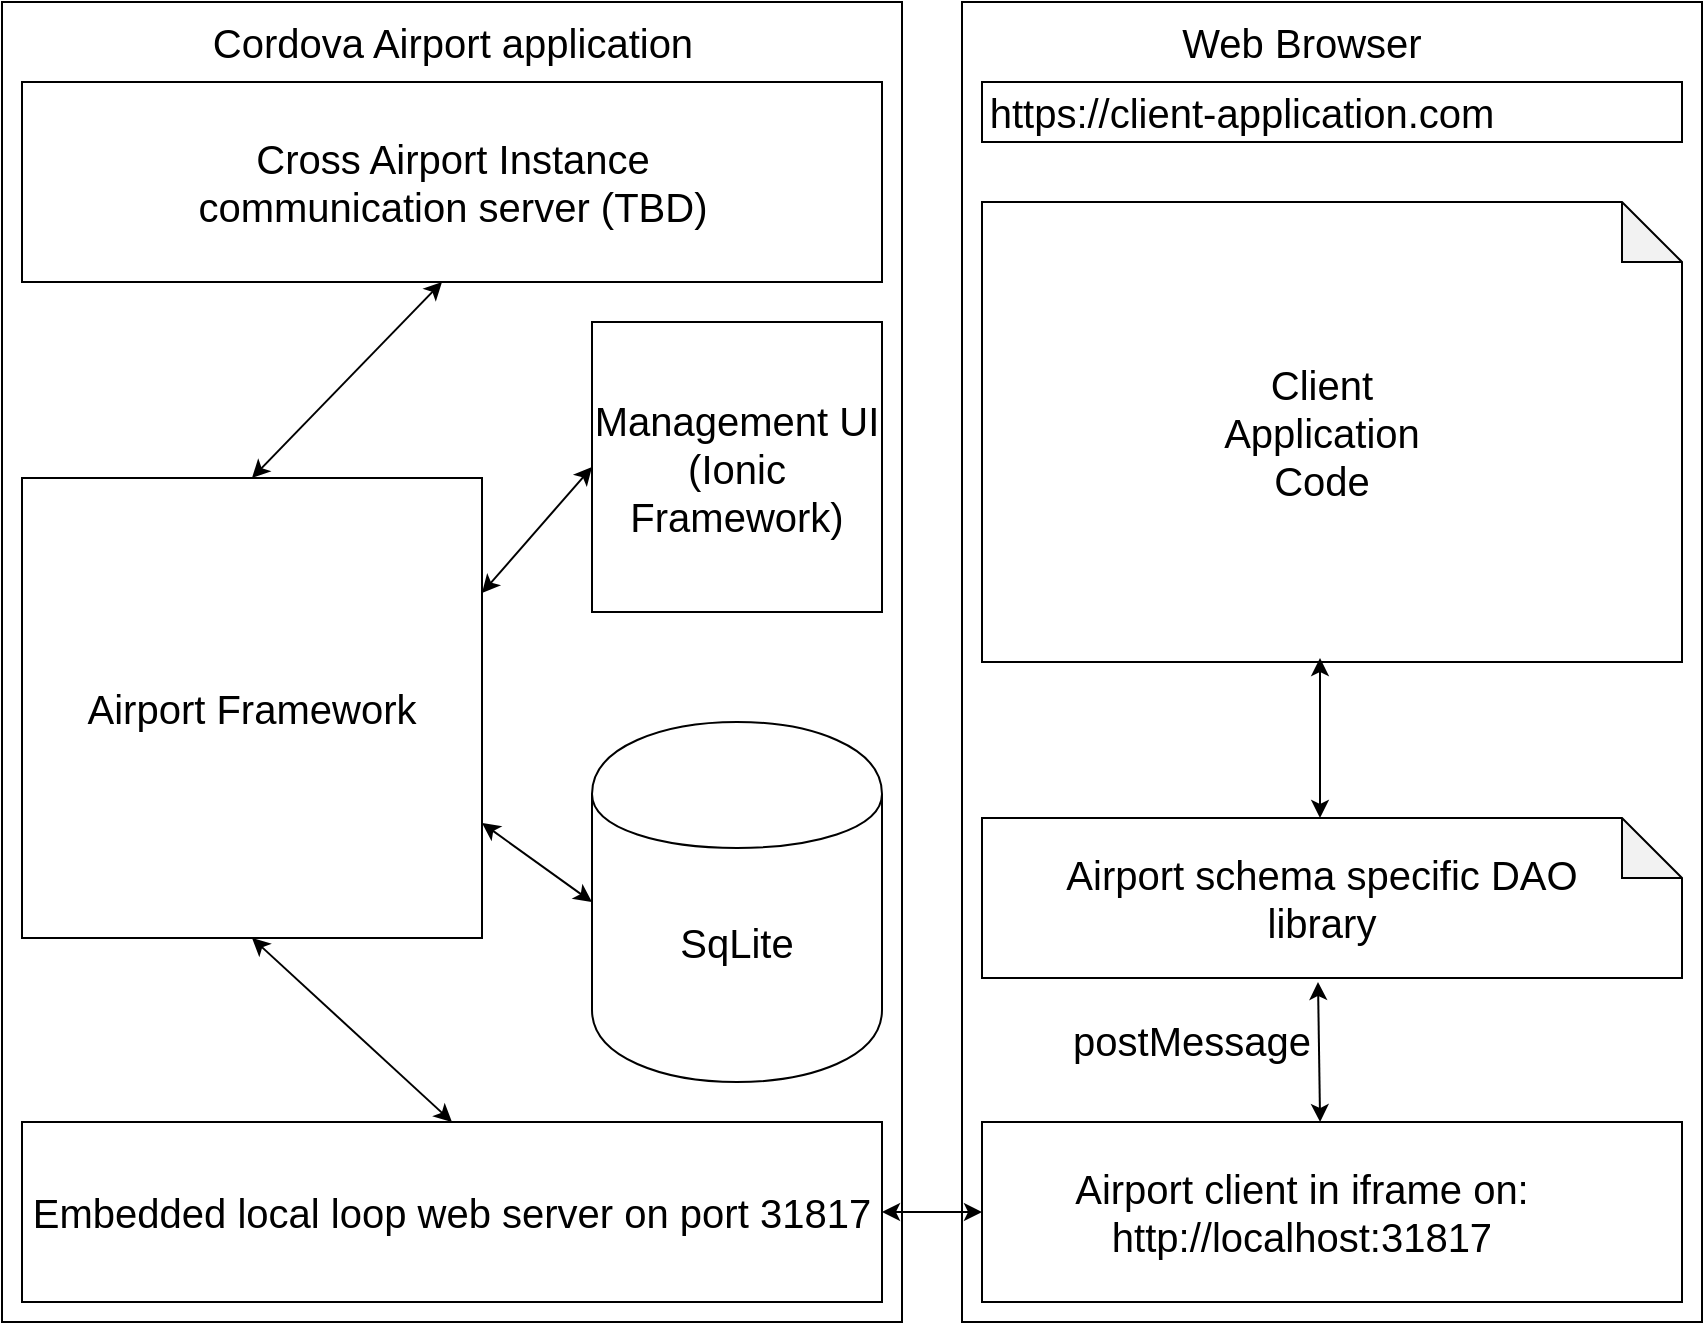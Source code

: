 <mxfile version="13.0.5" type="device"><diagram id="ki_GImPc4GxdCEXOpHbr" name="Page-1"><mxGraphModel dx="1422" dy="783" grid="1" gridSize="10" guides="1" tooltips="1" connect="1" arrows="1" fold="1" page="1" pageScale="1" pageWidth="850" pageHeight="1100" math="0" shadow="0"><root><mxCell id="0"/><mxCell id="1" parent="0"/><mxCell id="4nCPPtc5qAPzUtw-y2Kg-2" value="" style="rounded=0;whiteSpace=wrap;html=1;" vertex="1" parent="1"><mxGeometry width="450" height="660" as="geometry"/></mxCell><mxCell id="4nCPPtc5qAPzUtw-y2Kg-4" value="" style="rounded=0;whiteSpace=wrap;html=1;" vertex="1" parent="1"><mxGeometry x="480" width="370" height="660" as="geometry"/></mxCell><mxCell id="4nCPPtc5qAPzUtw-y2Kg-9" value="" style="rounded=0;whiteSpace=wrap;html=1;" vertex="1" parent="1"><mxGeometry x="490" y="40" width="350" height="30" as="geometry"/></mxCell><mxCell id="4nCPPtc5qAPzUtw-y2Kg-10" value="https://client-application.com" style="text;html=1;strokeColor=none;fillColor=none;align=center;verticalAlign=middle;whiteSpace=wrap;rounded=0;fontSize=20;" vertex="1" parent="1"><mxGeometry x="490" y="45" width="260" height="20" as="geometry"/></mxCell><mxCell id="4nCPPtc5qAPzUtw-y2Kg-11" value="" style="rounded=0;whiteSpace=wrap;html=1;fontSize=20;" vertex="1" parent="1"><mxGeometry x="490" y="560" width="350" height="90" as="geometry"/></mxCell><mxCell id="4nCPPtc5qAPzUtw-y2Kg-12" value="Airport client in iframe on:&lt;br&gt;http://localhost:31817" style="text;html=1;strokeColor=none;fillColor=none;align=center;verticalAlign=middle;whiteSpace=wrap;rounded=0;fontSize=20;" vertex="1" parent="1"><mxGeometry x="530" y="580" width="240" height="50" as="geometry"/></mxCell><mxCell id="4nCPPtc5qAPzUtw-y2Kg-14" value="" style="shape=note;whiteSpace=wrap;html=1;backgroundOutline=1;darkOpacity=0.05;fontSize=20;" vertex="1" parent="1"><mxGeometry x="490" y="408" width="350" height="80" as="geometry"/></mxCell><mxCell id="4nCPPtc5qAPzUtw-y2Kg-15" value="Airport schema specific DAO library" style="text;html=1;strokeColor=none;fillColor=none;align=center;verticalAlign=middle;whiteSpace=wrap;rounded=0;fontSize=20;" vertex="1" parent="1"><mxGeometry x="510" y="428" width="300" height="40" as="geometry"/></mxCell><mxCell id="4nCPPtc5qAPzUtw-y2Kg-16" value="" style="endArrow=classic;startArrow=classic;html=1;fontSize=20;exitX=0.483;exitY=0;exitDx=0;exitDy=0;exitPerimeter=0;" edge="1" parent="1" source="4nCPPtc5qAPzUtw-y2Kg-11"><mxGeometry width="50" height="50" relative="1" as="geometry"><mxPoint x="658" y="553" as="sourcePoint"/><mxPoint x="658" y="490" as="targetPoint"/></mxGeometry></mxCell><mxCell id="4nCPPtc5qAPzUtw-y2Kg-17" value="postMessage" style="text;html=1;strokeColor=none;fillColor=none;align=center;verticalAlign=middle;whiteSpace=wrap;rounded=0;fontSize=20;" vertex="1" parent="1"><mxGeometry x="530" y="509" width="130" height="20" as="geometry"/></mxCell><mxCell id="4nCPPtc5qAPzUtw-y2Kg-18" value="" style="shape=note;whiteSpace=wrap;html=1;backgroundOutline=1;darkOpacity=0.05;fontSize=20;" vertex="1" parent="1"><mxGeometry x="490" y="100" width="350" height="230" as="geometry"/></mxCell><mxCell id="4nCPPtc5qAPzUtw-y2Kg-19" value="" style="endArrow=classic;startArrow=classic;html=1;fontSize=20;entryX=0.5;entryY=1;entryDx=0;entryDy=0;entryPerimeter=0;exitX=0.5;exitY=0;exitDx=0;exitDy=0;exitPerimeter=0;" edge="1" parent="1"><mxGeometry width="50" height="50" relative="1" as="geometry"><mxPoint x="659" y="408" as="sourcePoint"/><mxPoint x="659" y="328" as="targetPoint"/></mxGeometry></mxCell><mxCell id="4nCPPtc5qAPzUtw-y2Kg-21" value="Client Application Code" style="text;html=1;strokeColor=none;fillColor=none;align=center;verticalAlign=middle;whiteSpace=wrap;rounded=0;fontSize=20;" vertex="1" parent="1"><mxGeometry x="640" y="205" width="40" height="20" as="geometry"/></mxCell><mxCell id="4nCPPtc5qAPzUtw-y2Kg-22" value="Embedded local loop web server on port 31817" style="rounded=0;whiteSpace=wrap;html=1;fontSize=20;" vertex="1" parent="1"><mxGeometry x="10" y="560" width="430" height="90" as="geometry"/></mxCell><mxCell id="4nCPPtc5qAPzUtw-y2Kg-23" value="" style="endArrow=classic;startArrow=classic;html=1;fontSize=20;entryX=0;entryY=0.5;entryDx=0;entryDy=0;exitX=1;exitY=0.5;exitDx=0;exitDy=0;" edge="1" parent="1" source="4nCPPtc5qAPzUtw-y2Kg-22" target="4nCPPtc5qAPzUtw-y2Kg-11"><mxGeometry width="50" height="50" relative="1" as="geometry"><mxPoint x="400" y="430" as="sourcePoint"/><mxPoint x="450" y="380" as="targetPoint"/></mxGeometry></mxCell><mxCell id="4nCPPtc5qAPzUtw-y2Kg-24" value="" style="rounded=0;whiteSpace=wrap;html=1;fontSize=20;" vertex="1" parent="1"><mxGeometry x="10" y="40" width="430" height="100" as="geometry"/></mxCell><mxCell id="4nCPPtc5qAPzUtw-y2Kg-25" value="Cross Airport Instance communication server (TBD)" style="text;html=1;strokeColor=none;fillColor=none;align=center;verticalAlign=middle;whiteSpace=wrap;rounded=0;fontSize=20;" vertex="1" parent="1"><mxGeometry x="72.5" y="80" width="305" height="20" as="geometry"/></mxCell><mxCell id="4nCPPtc5qAPzUtw-y2Kg-26" value="Web Browser" style="text;html=1;strokeColor=none;fillColor=none;align=center;verticalAlign=middle;whiteSpace=wrap;rounded=0;fontSize=20;" vertex="1" parent="1"><mxGeometry x="555" y="10" width="190" height="20" as="geometry"/></mxCell><mxCell id="4nCPPtc5qAPzUtw-y2Kg-27" value="Cordova Airport application" style="text;html=1;strokeColor=none;fillColor=none;align=center;verticalAlign=middle;whiteSpace=wrap;rounded=0;fontSize=20;" vertex="1" parent="1"><mxGeometry x="97.5" y="10" width="255" height="20" as="geometry"/></mxCell><mxCell id="4nCPPtc5qAPzUtw-y2Kg-29" value="Management UI (Ionic Framework)" style="whiteSpace=wrap;html=1;aspect=fixed;fontSize=20;" vertex="1" parent="1"><mxGeometry x="295" y="160" width="145" height="145" as="geometry"/></mxCell><mxCell id="4nCPPtc5qAPzUtw-y2Kg-30" value="SqLite" style="shape=cylinder;whiteSpace=wrap;html=1;boundedLbl=1;backgroundOutline=1;fontSize=20;" vertex="1" parent="1"><mxGeometry x="295" y="360" width="145" height="180" as="geometry"/></mxCell><mxCell id="4nCPPtc5qAPzUtw-y2Kg-31" value="Airport Framework" style="whiteSpace=wrap;html=1;aspect=fixed;fontSize=20;" vertex="1" parent="1"><mxGeometry x="10" y="238" width="230" height="230" as="geometry"/></mxCell><mxCell id="4nCPPtc5qAPzUtw-y2Kg-32" value="" style="endArrow=classic;startArrow=classic;html=1;fontSize=20;exitX=0.5;exitY=0;exitDx=0;exitDy=0;" edge="1" parent="1" source="4nCPPtc5qAPzUtw-y2Kg-31"><mxGeometry width="50" height="50" relative="1" as="geometry"><mxPoint x="400" y="410" as="sourcePoint"/><mxPoint x="220" y="140" as="targetPoint"/></mxGeometry></mxCell><mxCell id="4nCPPtc5qAPzUtw-y2Kg-33" value="" style="endArrow=classic;startArrow=classic;html=1;fontSize=20;entryX=0;entryY=0.5;entryDx=0;entryDy=0;exitX=1;exitY=0.25;exitDx=0;exitDy=0;" edge="1" parent="1" source="4nCPPtc5qAPzUtw-y2Kg-31" target="4nCPPtc5qAPzUtw-y2Kg-29"><mxGeometry width="50" height="50" relative="1" as="geometry"><mxPoint x="400" y="410" as="sourcePoint"/><mxPoint x="450" y="360" as="targetPoint"/></mxGeometry></mxCell><mxCell id="4nCPPtc5qAPzUtw-y2Kg-34" value="" style="endArrow=classic;startArrow=classic;html=1;fontSize=20;exitX=1;exitY=0.75;exitDx=0;exitDy=0;entryX=0;entryY=0.5;entryDx=0;entryDy=0;" edge="1" parent="1" source="4nCPPtc5qAPzUtw-y2Kg-31" target="4nCPPtc5qAPzUtw-y2Kg-30"><mxGeometry width="50" height="50" relative="1" as="geometry"><mxPoint x="400" y="410" as="sourcePoint"/><mxPoint x="450" y="360" as="targetPoint"/></mxGeometry></mxCell><mxCell id="4nCPPtc5qAPzUtw-y2Kg-35" value="" style="endArrow=classic;startArrow=classic;html=1;fontSize=20;entryX=0.5;entryY=0;entryDx=0;entryDy=0;exitX=0.5;exitY=1;exitDx=0;exitDy=0;" edge="1" parent="1" source="4nCPPtc5qAPzUtw-y2Kg-31" target="4nCPPtc5qAPzUtw-y2Kg-22"><mxGeometry width="50" height="50" relative="1" as="geometry"><mxPoint x="400" y="410" as="sourcePoint"/><mxPoint x="450" y="360" as="targetPoint"/></mxGeometry></mxCell></root></mxGraphModel></diagram></mxfile>